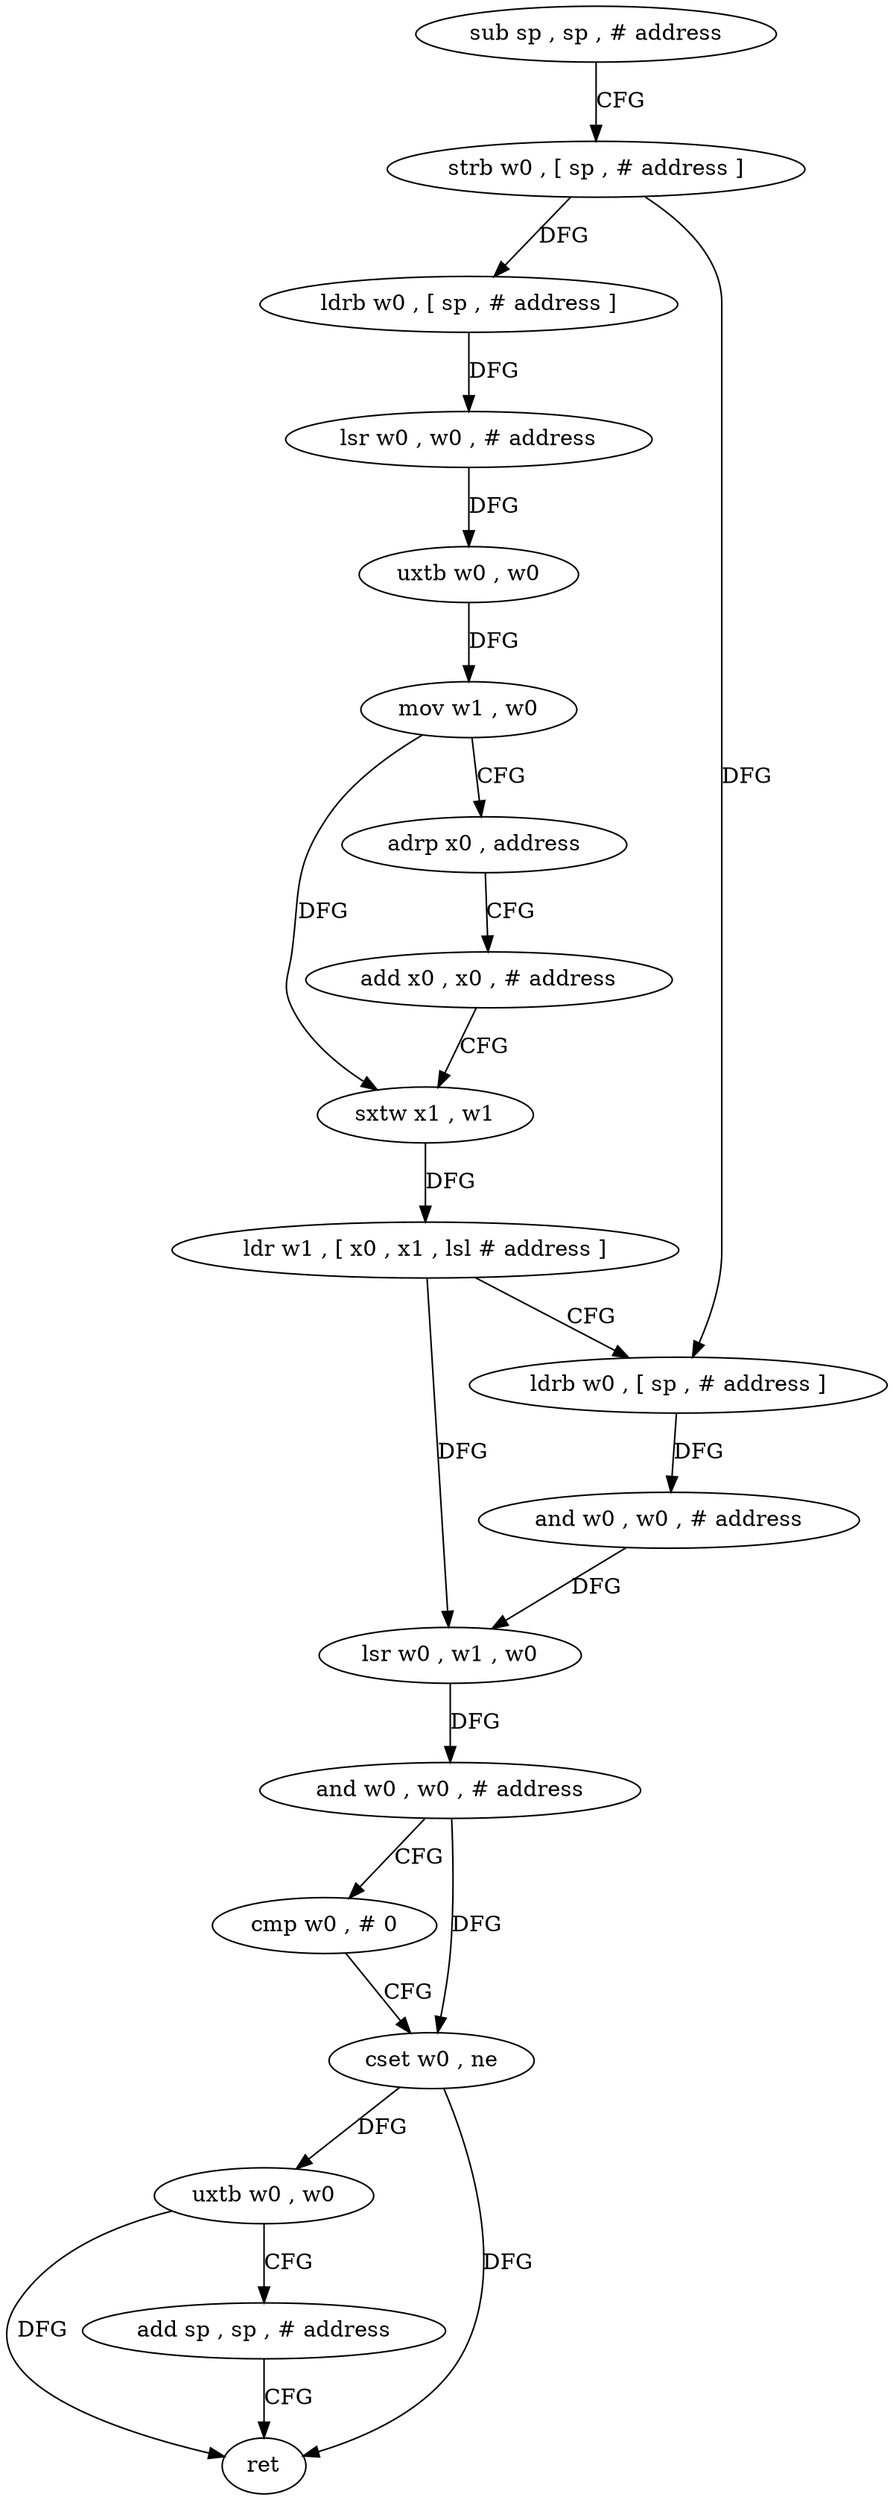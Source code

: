 digraph "func" {
"4527520" [label = "sub sp , sp , # address" ]
"4527524" [label = "strb w0 , [ sp , # address ]" ]
"4527528" [label = "ldrb w0 , [ sp , # address ]" ]
"4527532" [label = "lsr w0 , w0 , # address" ]
"4527536" [label = "uxtb w0 , w0" ]
"4527540" [label = "mov w1 , w0" ]
"4527544" [label = "adrp x0 , address" ]
"4527548" [label = "add x0 , x0 , # address" ]
"4527552" [label = "sxtw x1 , w1" ]
"4527556" [label = "ldr w1 , [ x0 , x1 , lsl # address ]" ]
"4527560" [label = "ldrb w0 , [ sp , # address ]" ]
"4527564" [label = "and w0 , w0 , # address" ]
"4527568" [label = "lsr w0 , w1 , w0" ]
"4527572" [label = "and w0 , w0 , # address" ]
"4527576" [label = "cmp w0 , # 0" ]
"4527580" [label = "cset w0 , ne" ]
"4527584" [label = "uxtb w0 , w0" ]
"4527588" [label = "add sp , sp , # address" ]
"4527592" [label = "ret" ]
"4527520" -> "4527524" [ label = "CFG" ]
"4527524" -> "4527528" [ label = "DFG" ]
"4527524" -> "4527560" [ label = "DFG" ]
"4527528" -> "4527532" [ label = "DFG" ]
"4527532" -> "4527536" [ label = "DFG" ]
"4527536" -> "4527540" [ label = "DFG" ]
"4527540" -> "4527544" [ label = "CFG" ]
"4527540" -> "4527552" [ label = "DFG" ]
"4527544" -> "4527548" [ label = "CFG" ]
"4527548" -> "4527552" [ label = "CFG" ]
"4527552" -> "4527556" [ label = "DFG" ]
"4527556" -> "4527560" [ label = "CFG" ]
"4527556" -> "4527568" [ label = "DFG" ]
"4527560" -> "4527564" [ label = "DFG" ]
"4527564" -> "4527568" [ label = "DFG" ]
"4527568" -> "4527572" [ label = "DFG" ]
"4527572" -> "4527576" [ label = "CFG" ]
"4527572" -> "4527580" [ label = "DFG" ]
"4527576" -> "4527580" [ label = "CFG" ]
"4527580" -> "4527584" [ label = "DFG" ]
"4527580" -> "4527592" [ label = "DFG" ]
"4527584" -> "4527588" [ label = "CFG" ]
"4527584" -> "4527592" [ label = "DFG" ]
"4527588" -> "4527592" [ label = "CFG" ]
}

